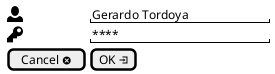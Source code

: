 @startsalt Samples
{
    <&person*2> | "Gerardo Tordoya       "
    <&key*2>    | "****                  "
    [Cancel <&circle-x>] | [OK <&account-login>]
}
@endsalt